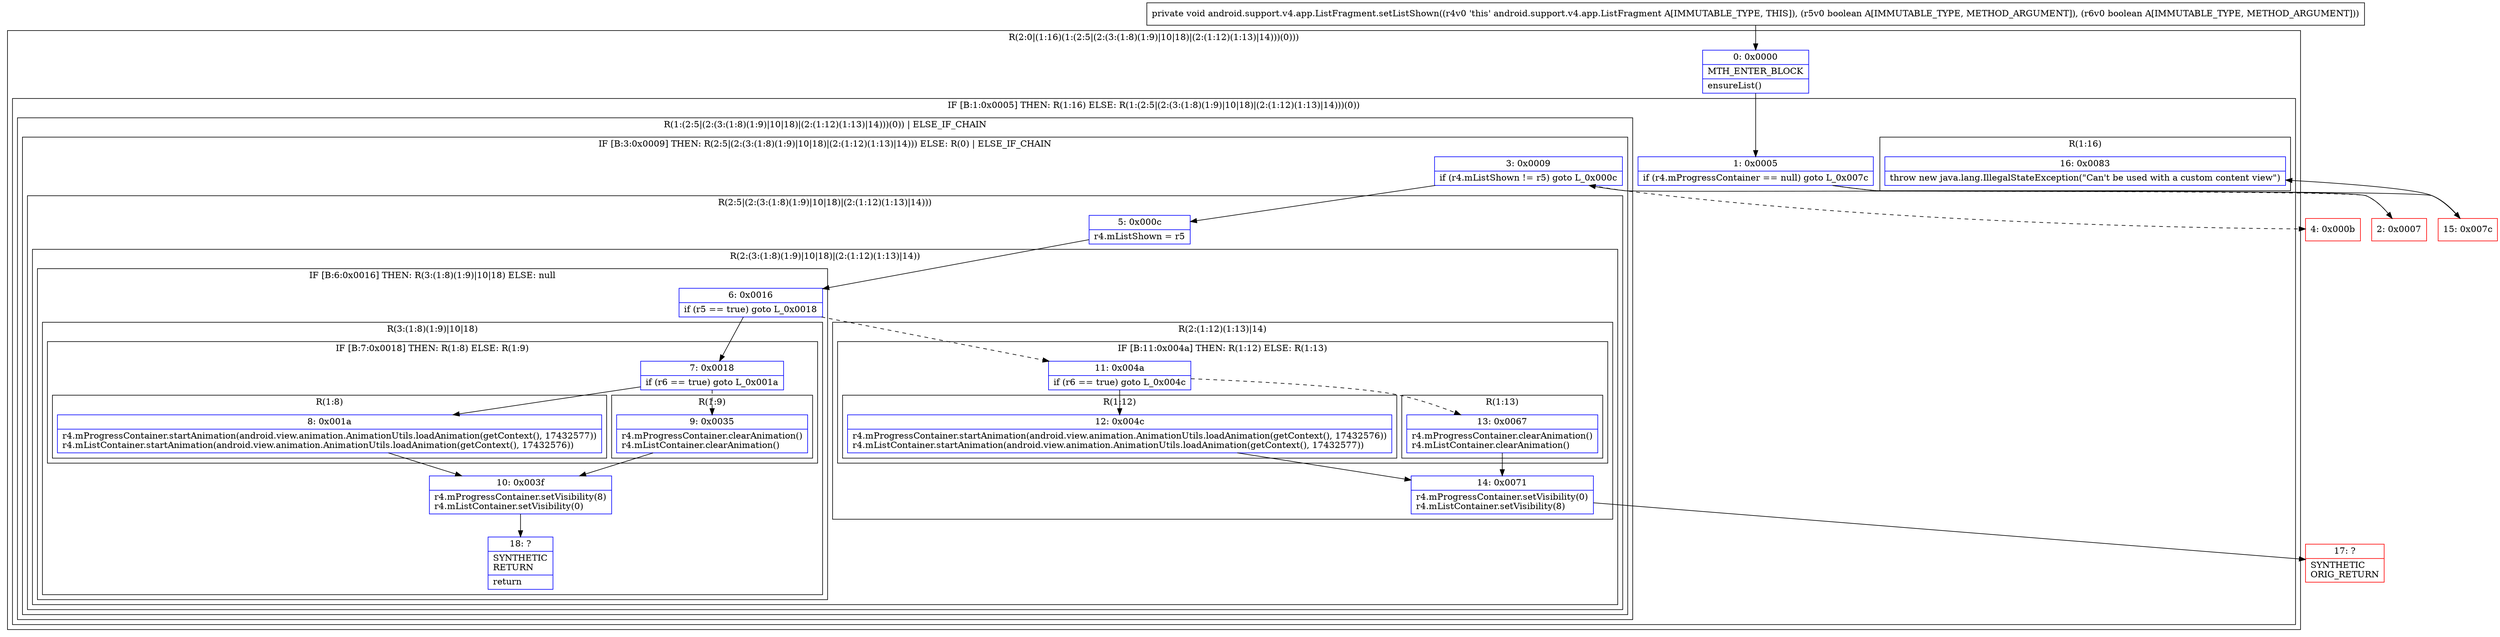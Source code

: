 digraph "CFG forandroid.support.v4.app.ListFragment.setListShown(ZZ)V" {
subgraph cluster_Region_1961860854 {
label = "R(2:0|(1:16)(1:(2:5|(2:(3:(1:8)(1:9)|10|18)|(2:(1:12)(1:13)|14)))(0)))";
node [shape=record,color=blue];
Node_0 [shape=record,label="{0\:\ 0x0000|MTH_ENTER_BLOCK\l|ensureList()\l}"];
subgraph cluster_IfRegion_1822593139 {
label = "IF [B:1:0x0005] THEN: R(1:16) ELSE: R(1:(2:5|(2:(3:(1:8)(1:9)|10|18)|(2:(1:12)(1:13)|14)))(0))";
node [shape=record,color=blue];
Node_1 [shape=record,label="{1\:\ 0x0005|if (r4.mProgressContainer == null) goto L_0x007c\l}"];
subgraph cluster_Region_1612872521 {
label = "R(1:16)";
node [shape=record,color=blue];
Node_16 [shape=record,label="{16\:\ 0x0083|throw new java.lang.IllegalStateException(\"Can't be used with a custom content view\")\l}"];
}
subgraph cluster_Region_1152697500 {
label = "R(1:(2:5|(2:(3:(1:8)(1:9)|10|18)|(2:(1:12)(1:13)|14)))(0)) | ELSE_IF_CHAIN\l";
node [shape=record,color=blue];
subgraph cluster_IfRegion_1285880530 {
label = "IF [B:3:0x0009] THEN: R(2:5|(2:(3:(1:8)(1:9)|10|18)|(2:(1:12)(1:13)|14))) ELSE: R(0) | ELSE_IF_CHAIN\l";
node [shape=record,color=blue];
Node_3 [shape=record,label="{3\:\ 0x0009|if (r4.mListShown != r5) goto L_0x000c\l}"];
subgraph cluster_Region_889051709 {
label = "R(2:5|(2:(3:(1:8)(1:9)|10|18)|(2:(1:12)(1:13)|14)))";
node [shape=record,color=blue];
Node_5 [shape=record,label="{5\:\ 0x000c|r4.mListShown = r5\l}"];
subgraph cluster_Region_1198921688 {
label = "R(2:(3:(1:8)(1:9)|10|18)|(2:(1:12)(1:13)|14))";
node [shape=record,color=blue];
subgraph cluster_IfRegion_621063054 {
label = "IF [B:6:0x0016] THEN: R(3:(1:8)(1:9)|10|18) ELSE: null";
node [shape=record,color=blue];
Node_6 [shape=record,label="{6\:\ 0x0016|if (r5 == true) goto L_0x0018\l}"];
subgraph cluster_Region_1310566294 {
label = "R(3:(1:8)(1:9)|10|18)";
node [shape=record,color=blue];
subgraph cluster_IfRegion_350986330 {
label = "IF [B:7:0x0018] THEN: R(1:8) ELSE: R(1:9)";
node [shape=record,color=blue];
Node_7 [shape=record,label="{7\:\ 0x0018|if (r6 == true) goto L_0x001a\l}"];
subgraph cluster_Region_1674886600 {
label = "R(1:8)";
node [shape=record,color=blue];
Node_8 [shape=record,label="{8\:\ 0x001a|r4.mProgressContainer.startAnimation(android.view.animation.AnimationUtils.loadAnimation(getContext(), 17432577))\lr4.mListContainer.startAnimation(android.view.animation.AnimationUtils.loadAnimation(getContext(), 17432576))\l}"];
}
subgraph cluster_Region_1661739751 {
label = "R(1:9)";
node [shape=record,color=blue];
Node_9 [shape=record,label="{9\:\ 0x0035|r4.mProgressContainer.clearAnimation()\lr4.mListContainer.clearAnimation()\l}"];
}
}
Node_10 [shape=record,label="{10\:\ 0x003f|r4.mProgressContainer.setVisibility(8)\lr4.mListContainer.setVisibility(0)\l}"];
Node_18 [shape=record,label="{18\:\ ?|SYNTHETIC\lRETURN\l|return\l}"];
}
}
subgraph cluster_Region_1074665479 {
label = "R(2:(1:12)(1:13)|14)";
node [shape=record,color=blue];
subgraph cluster_IfRegion_162433324 {
label = "IF [B:11:0x004a] THEN: R(1:12) ELSE: R(1:13)";
node [shape=record,color=blue];
Node_11 [shape=record,label="{11\:\ 0x004a|if (r6 == true) goto L_0x004c\l}"];
subgraph cluster_Region_1339182892 {
label = "R(1:12)";
node [shape=record,color=blue];
Node_12 [shape=record,label="{12\:\ 0x004c|r4.mProgressContainer.startAnimation(android.view.animation.AnimationUtils.loadAnimation(getContext(), 17432576))\lr4.mListContainer.startAnimation(android.view.animation.AnimationUtils.loadAnimation(getContext(), 17432577))\l}"];
}
subgraph cluster_Region_1305167659 {
label = "R(1:13)";
node [shape=record,color=blue];
Node_13 [shape=record,label="{13\:\ 0x0067|r4.mProgressContainer.clearAnimation()\lr4.mListContainer.clearAnimation()\l}"];
}
}
Node_14 [shape=record,label="{14\:\ 0x0071|r4.mProgressContainer.setVisibility(0)\lr4.mListContainer.setVisibility(8)\l}"];
}
}
}
subgraph cluster_Region_2100666549 {
label = "R(0)";
node [shape=record,color=blue];
}
}
}
}
}
Node_2 [shape=record,color=red,label="{2\:\ 0x0007}"];
Node_4 [shape=record,color=red,label="{4\:\ 0x000b}"];
Node_15 [shape=record,color=red,label="{15\:\ 0x007c}"];
Node_17 [shape=record,color=red,label="{17\:\ ?|SYNTHETIC\lORIG_RETURN\l}"];
MethodNode[shape=record,label="{private void android.support.v4.app.ListFragment.setListShown((r4v0 'this' android.support.v4.app.ListFragment A[IMMUTABLE_TYPE, THIS]), (r5v0 boolean A[IMMUTABLE_TYPE, METHOD_ARGUMENT]), (r6v0 boolean A[IMMUTABLE_TYPE, METHOD_ARGUMENT])) }"];
MethodNode -> Node_0;
Node_0 -> Node_1;
Node_1 -> Node_2[style=dashed];
Node_1 -> Node_15;
Node_3 -> Node_4[style=dashed];
Node_3 -> Node_5;
Node_5 -> Node_6;
Node_6 -> Node_7;
Node_6 -> Node_11[style=dashed];
Node_7 -> Node_8;
Node_7 -> Node_9[style=dashed];
Node_8 -> Node_10;
Node_9 -> Node_10;
Node_10 -> Node_18;
Node_11 -> Node_12;
Node_11 -> Node_13[style=dashed];
Node_12 -> Node_14;
Node_13 -> Node_14;
Node_14 -> Node_17;
Node_2 -> Node_3;
Node_15 -> Node_16;
}

